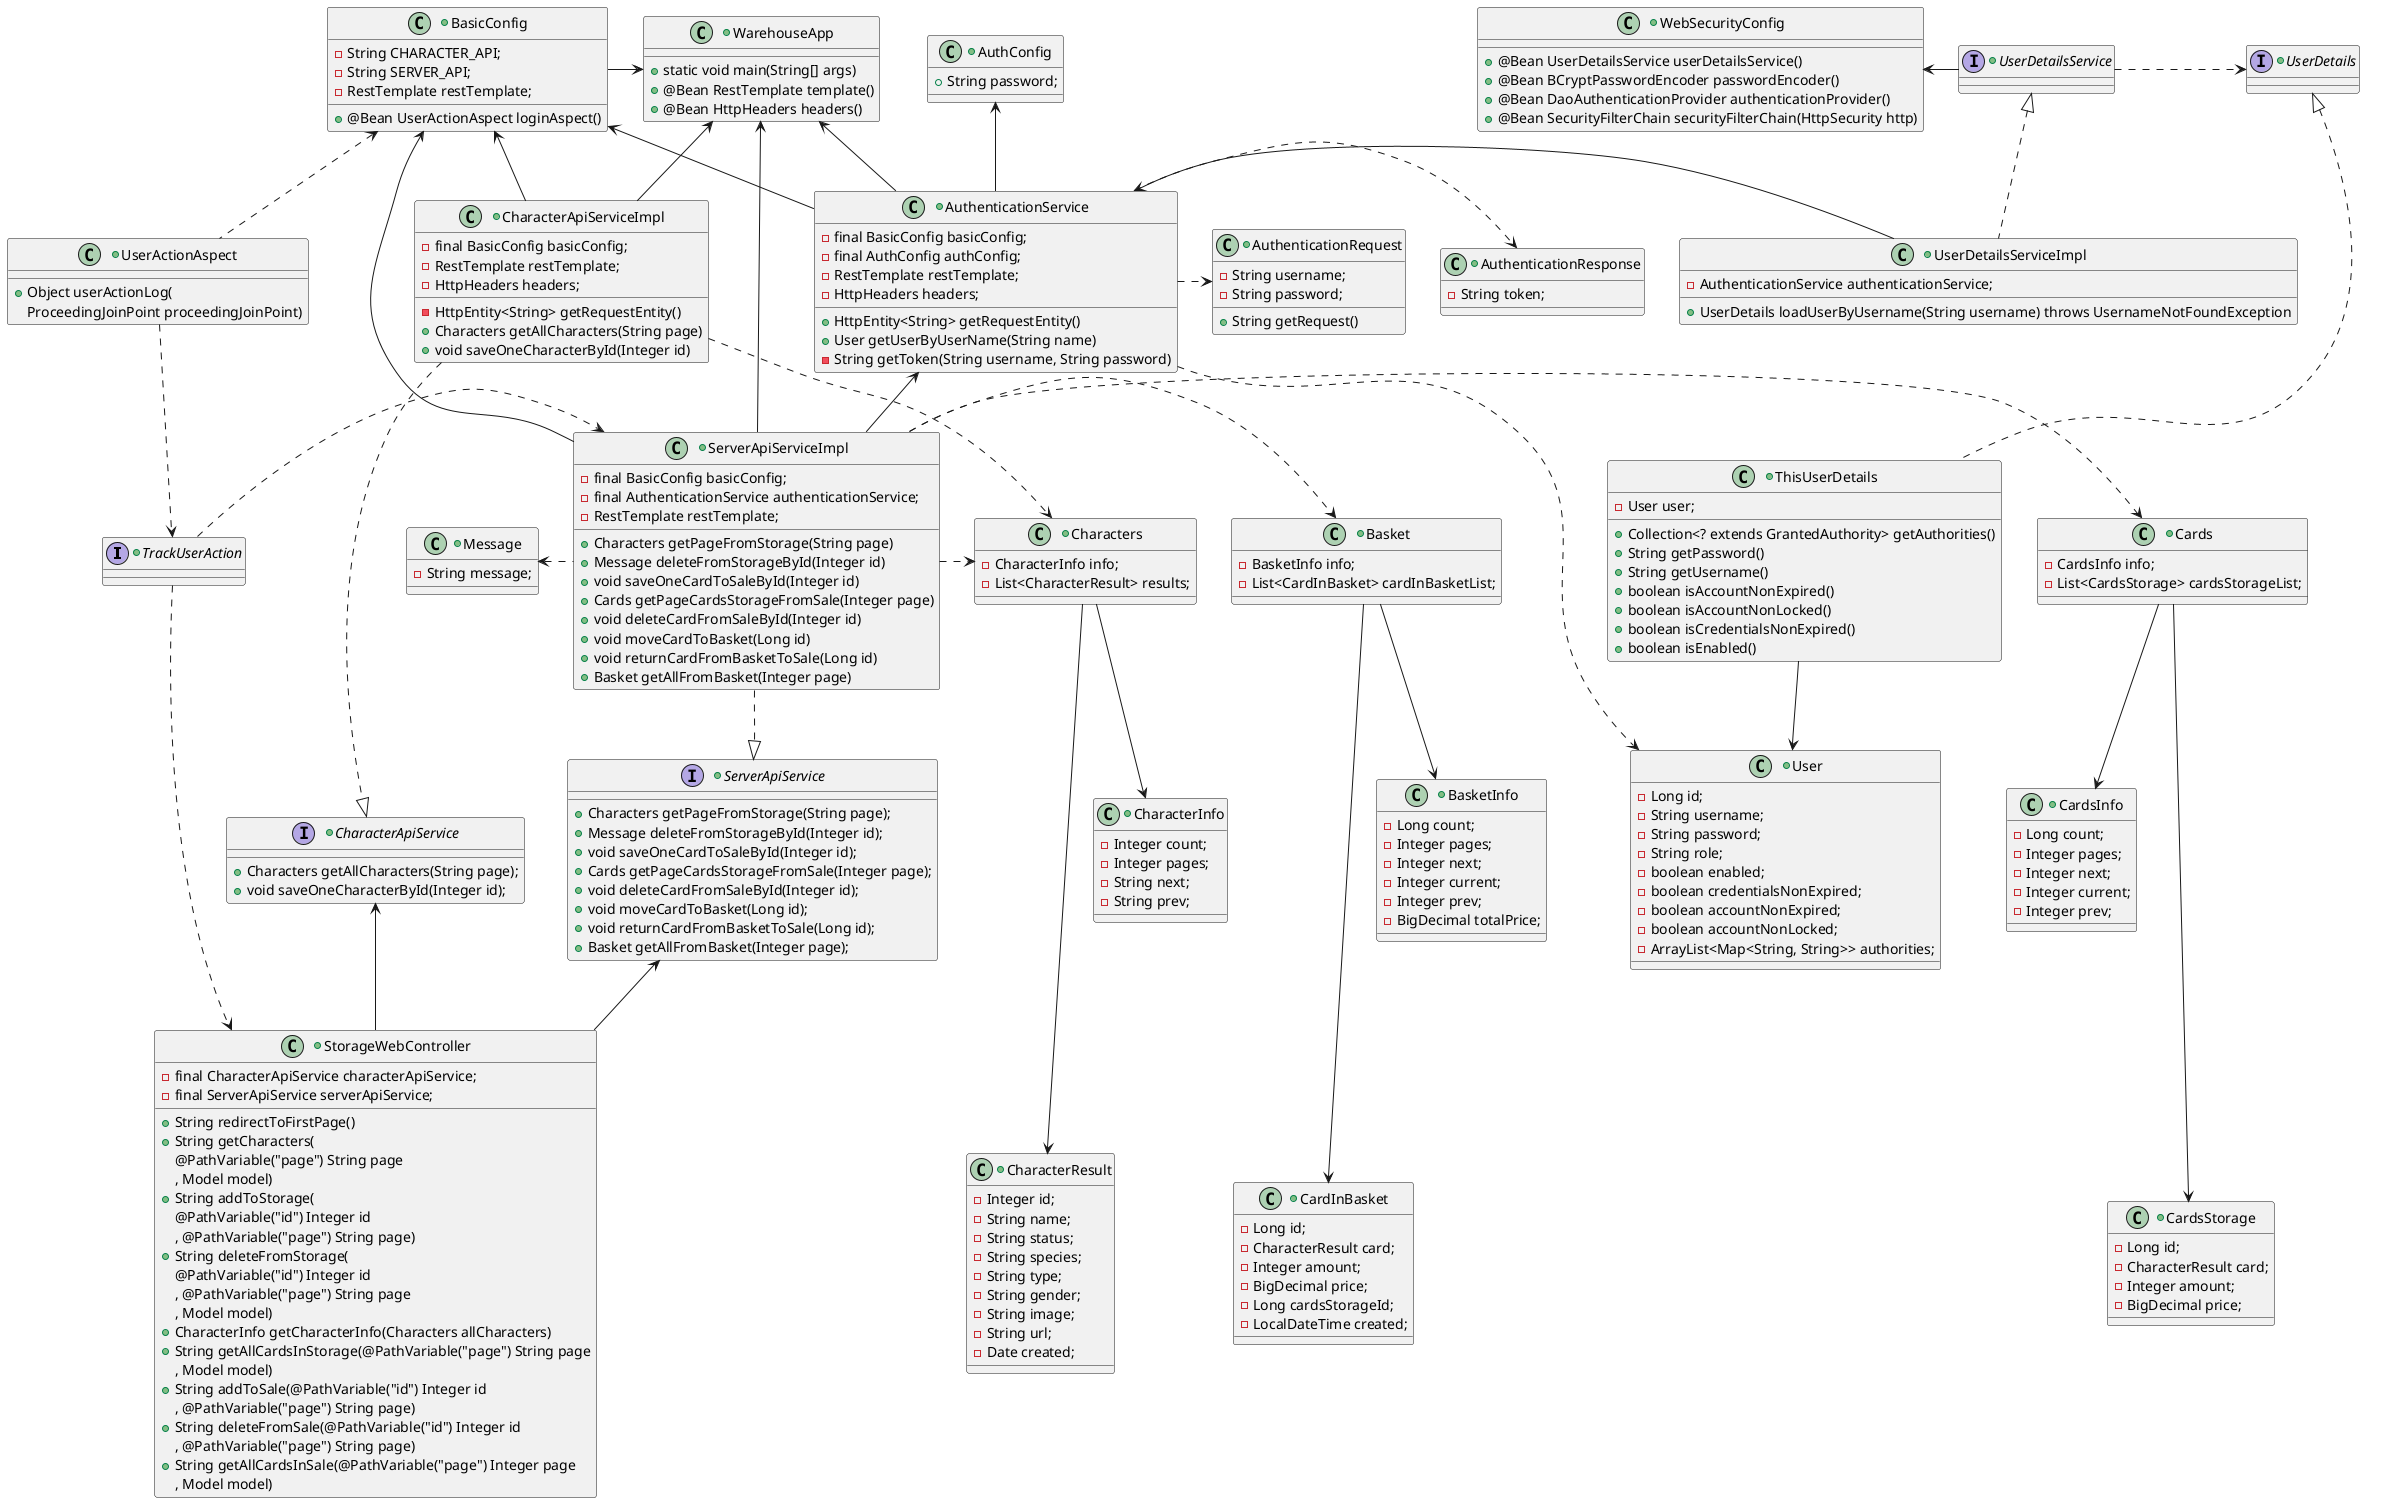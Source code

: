 @startuml

+interface TrackUserAction {
}

TrackUserAction .> ServerApiServiceImpl
TrackUserAction .> StorageWebController

+class UserActionAspect {
+Object userActionLog(
ProceedingJoinPoint proceedingJoinPoint)
}

UserActionAspect ..> TrackUserAction

+class AuthConfig {
+String password;
}

+class AuthenticationRequest {
-String username;
-String password;
+String getRequest()
}

+class AuthenticationResponse {
-String token;
}

+class AuthenticationService {
-final BasicConfig basicConfig;
-final AuthConfig authConfig;
-RestTemplate restTemplate;
-HttpHeaders headers;
+HttpEntity<String> getRequestEntity()
+User getUserByUserName(String name)
-String getToken(String username, String password)
}

BasicConfig <-- AuthenticationService
AuthConfig <-- AuthenticationService
WarehouseApp <-- AuthenticationService
AuthenticationService .> User
AuthenticationService .> AuthenticationRequest
AuthenticationService .> AuthenticationResponse



+class BasicConfig {
-String CHARACTER_API;
-String SERVER_API;
-RestTemplate restTemplate;
+@Bean UserActionAspect loginAspect()
}

BasicConfig -> WarehouseApp
BasicConfig <.. UserActionAspect

+class WebSecurityConfig{
+@Bean UserDetailsService userDetailsService()
+@Bean BCryptPasswordEncoder passwordEncoder()
+@Bean DaoAuthenticationProvider authenticationProvider()
+@Bean SecurityFilterChain securityFilterChain(HttpSecurity http)
}

+class Message {
-String message;
}

Message <. ServerApiServiceImpl

+class StorageWebController {
-final CharacterApiService characterApiService;
-final ServerApiService serverApiService;
+String redirectToFirstPage()
+String getCharacters(
@PathVariable("page") String page
, Model model)
+String addToStorage(
@PathVariable("id") Integer id
, @PathVariable("page") String page)
+String deleteFromStorage(
@PathVariable("id") Integer id
, @PathVariable("page") String page
, Model model)
+CharacterInfo getCharacterInfo(Characters allCharacters)
+String getAllCardsInStorage(@PathVariable("page") String page
, Model model)
+String addToSale(@PathVariable("id") Integer id
, @PathVariable("page") String page)
+String deleteFromSale(@PathVariable("id") Integer id
, @PathVariable("page") String page)
+String getAllCardsInSale(@PathVariable("page") Integer page
, Model model)
}


ServerApiService <-- StorageWebController
CharacterApiService <-- StorageWebController


+class Basket {
-BasketInfo info;
-List<CardInBasket> cardInBasketList;
}

Basket --> BasketInfo
Basket ---> CardInBasket

+class BasketInfo {
-Long count;
-Integer pages;
-Integer next;
-Integer current;
-Integer prev;
-BigDecimal totalPrice;
}

+class CardInBasket {
-Long id;
-CharacterResult card;
-Integer amount;
-BigDecimal price;
-Long cardsStorageId;
-LocalDateTime created;
}

+class CharacterInfo {
-Integer count;
-Integer pages;
-String next;
-String prev;
}

+class CharacterResult {
-Integer id;
-String name;
-String status;
-String species;
-String type;
-String gender;
-String image;
-String url;
-Date created;
}

+class Characters {
-CharacterInfo info;
-List<CharacterResult> results;
}

Characters --> CharacterInfo
Characters ---> CharacterResult


+class Cards {
-CardsInfo info;
-List<CardsStorage> cardsStorageList;
}

Cards --> CardsInfo
Cards ---> CardsStorage

+class CardsInfo {
-Long count;
-Integer pages;
-Integer next;
-Integer current;
-Integer prev;
}

+class CardsStorage {
-Long id;
-CharacterResult card;
-Integer amount;
-BigDecimal price;
}

+class ThisUserDetails{
-User user;
+ Collection<? extends GrantedAuthority> getAuthorities()
+String getPassword()
+String getUsername()
+ boolean isAccountNonExpired()
+boolean isAccountNonLocked()
+boolean isCredentialsNonExpired()
+boolean isEnabled()
}

ThisUserDetails --> User
UserDetails <|... ThisUserDetails

+interface UserDetails {
}

+class User {
-Long id;
-String username;
-String password;
-String role;
-boolean enabled;
-boolean credentialsNonExpired;
-boolean accountNonExpired;
-boolean accountNonLocked;
-ArrayList<Map<String, String>> authorities;
}

+interface CharacterApiService {
+Characters getAllCharacters(String page);
+void saveOneCharacterById(Integer id);
}

+class CharacterApiServiceImpl{
-final BasicConfig basicConfig;
-RestTemplate restTemplate;
-HttpHeaders headers;
-HttpEntity<String> getRequestEntity()
+Characters getAllCharacters(String page)
+void saveOneCharacterById(Integer id)
}

CharacterApiServiceImpl ..|> CharacterApiService
WarehouseApp <-- CharacterApiServiceImpl
BasicConfig <- CharacterApiServiceImpl
CharacterApiServiceImpl .> Characters

+interface ServerApiService {
+Characters getPageFromStorage(String page);
+Message deleteFromStorageById(Integer id);
+void saveOneCardToSaleById(Integer id);
+Cards getPageCardsStorageFromSale(Integer page);
+void deleteCardFromSaleById(Integer id);
+void moveCardToBasket(Long id);
+void returnCardFromBasketToSale(Long id);
+Basket getAllFromBasket(Integer page);
}

+class ServerApiServiceImpl{
-final BasicConfig basicConfig;
-final AuthenticationService authenticationService;
-RestTemplate restTemplate;
+Characters getPageFromStorage(String page)
+Message deleteFromStorageById(Integer id)
+void saveOneCardToSaleById(Integer id)
+Cards getPageCardsStorageFromSale(Integer page)
+void deleteCardFromSaleById(Integer id)
+void moveCardToBasket(Long id)
+void returnCardFromBasketToSale(Long id)
+Basket getAllFromBasket(Integer page)
}

ServerApiServiceImpl ..|> ServerApiService
WarehouseApp <-- ServerApiServiceImpl
AuthenticationService <-- ServerApiServiceImpl
BasicConfig <-- ServerApiServiceImpl
ServerApiServiceImpl .> Characters
ServerApiServiceImpl .> Cards
ServerApiServiceImpl .> Basket

+class UserDetailsServiceImpl
{
-AuthenticationService authenticationService;
+UserDetails loadUserByUsername(String username) throws UsernameNotFoundException
}

AuthenticationService <- UserDetailsServiceImpl
UserDetailsService <|.. UserDetailsServiceImpl

+interface UserDetailsService{
}

UserDetailsService .> UserDetails
WebSecurityConfig <- UserDetailsService


+class WarehouseApp {
+static void main(String[] args)
+@Bean RestTemplate template()
+@Bean HttpHeaders headers()
}

@enduml
